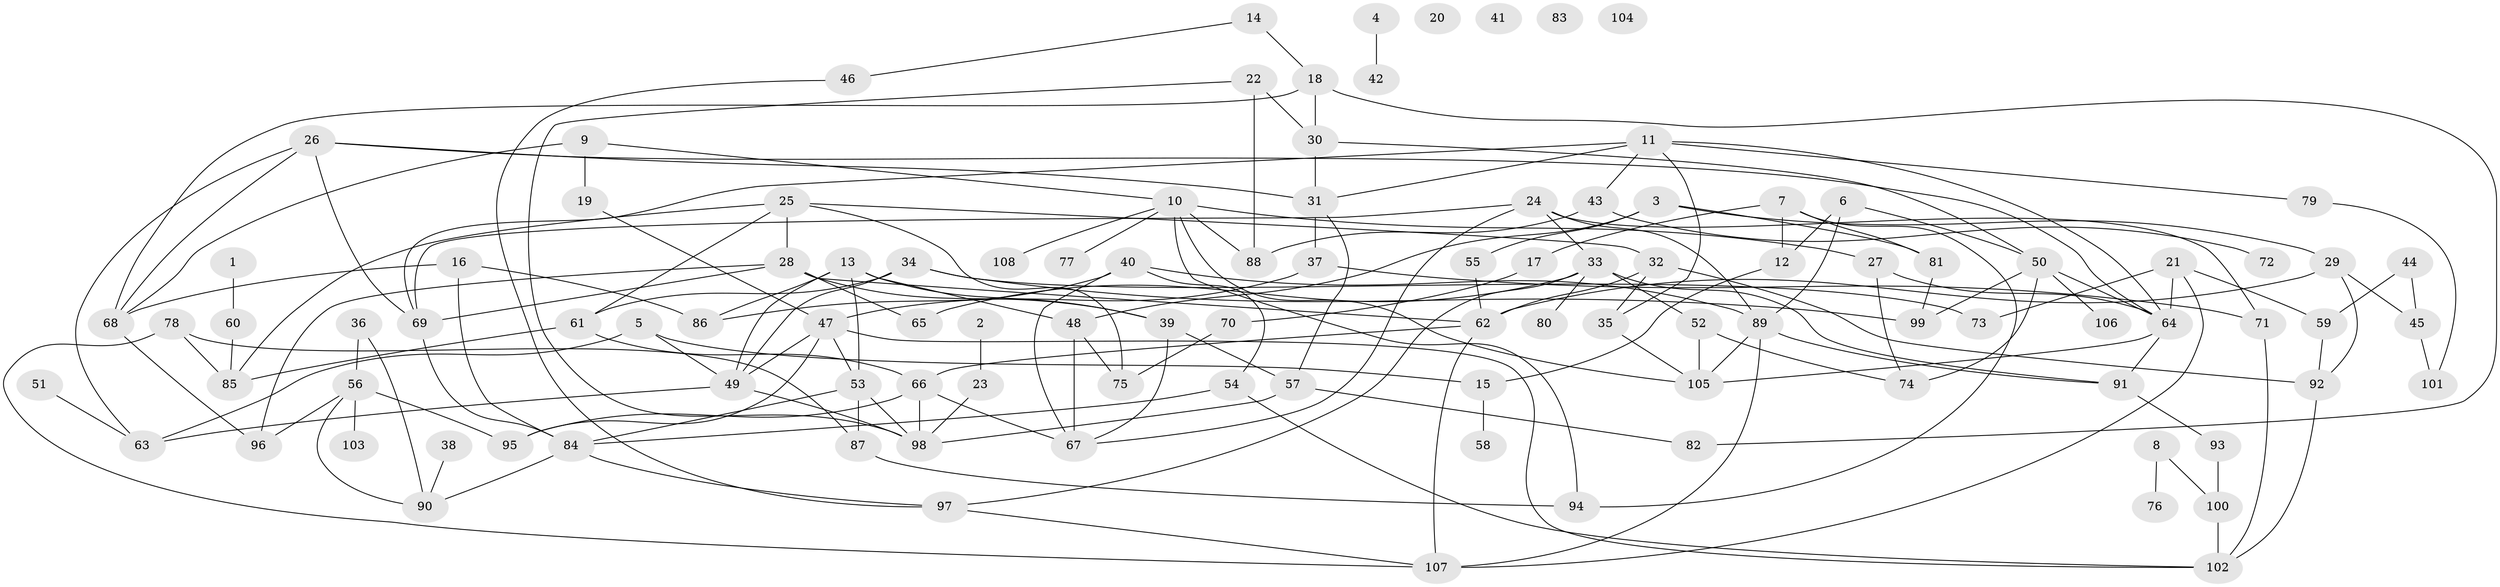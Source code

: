// Generated by graph-tools (version 1.1) at 2025/40/03/09/25 04:40:06]
// undirected, 108 vertices, 176 edges
graph export_dot {
graph [start="1"]
  node [color=gray90,style=filled];
  1;
  2;
  3;
  4;
  5;
  6;
  7;
  8;
  9;
  10;
  11;
  12;
  13;
  14;
  15;
  16;
  17;
  18;
  19;
  20;
  21;
  22;
  23;
  24;
  25;
  26;
  27;
  28;
  29;
  30;
  31;
  32;
  33;
  34;
  35;
  36;
  37;
  38;
  39;
  40;
  41;
  42;
  43;
  44;
  45;
  46;
  47;
  48;
  49;
  50;
  51;
  52;
  53;
  54;
  55;
  56;
  57;
  58;
  59;
  60;
  61;
  62;
  63;
  64;
  65;
  66;
  67;
  68;
  69;
  70;
  71;
  72;
  73;
  74;
  75;
  76;
  77;
  78;
  79;
  80;
  81;
  82;
  83;
  84;
  85;
  86;
  87;
  88;
  89;
  90;
  91;
  92;
  93;
  94;
  95;
  96;
  97;
  98;
  99;
  100;
  101;
  102;
  103;
  104;
  105;
  106;
  107;
  108;
  1 -- 60;
  2 -- 23;
  3 -- 29;
  3 -- 48;
  3 -- 55;
  3 -- 81;
  4 -- 42;
  5 -- 15;
  5 -- 49;
  5 -- 63;
  6 -- 12;
  6 -- 50;
  6 -- 89;
  7 -- 12;
  7 -- 17;
  7 -- 81;
  7 -- 94;
  8 -- 76;
  8 -- 100;
  9 -- 10;
  9 -- 19;
  9 -- 68;
  10 -- 27;
  10 -- 77;
  10 -- 88;
  10 -- 94;
  10 -- 105;
  10 -- 108;
  11 -- 31;
  11 -- 35;
  11 -- 43;
  11 -- 64;
  11 -- 69;
  11 -- 79;
  12 -- 15;
  13 -- 39;
  13 -- 48;
  13 -- 49;
  13 -- 53;
  13 -- 86;
  14 -- 18;
  14 -- 46;
  15 -- 58;
  16 -- 68;
  16 -- 84;
  16 -- 86;
  17 -- 70;
  18 -- 30;
  18 -- 68;
  18 -- 82;
  19 -- 47;
  21 -- 59;
  21 -- 64;
  21 -- 73;
  21 -- 107;
  22 -- 30;
  22 -- 88;
  22 -- 98;
  23 -- 98;
  24 -- 33;
  24 -- 67;
  24 -- 69;
  24 -- 71;
  24 -- 89;
  25 -- 28;
  25 -- 32;
  25 -- 61;
  25 -- 75;
  25 -- 85;
  26 -- 31;
  26 -- 63;
  26 -- 64;
  26 -- 68;
  26 -- 69;
  27 -- 64;
  27 -- 74;
  28 -- 39;
  28 -- 62;
  28 -- 65;
  28 -- 69;
  28 -- 96;
  29 -- 45;
  29 -- 62;
  29 -- 92;
  30 -- 31;
  30 -- 50;
  31 -- 37;
  31 -- 57;
  32 -- 35;
  32 -- 62;
  32 -- 92;
  33 -- 52;
  33 -- 65;
  33 -- 80;
  33 -- 91;
  33 -- 97;
  34 -- 49;
  34 -- 61;
  34 -- 73;
  34 -- 99;
  35 -- 105;
  36 -- 56;
  36 -- 90;
  37 -- 47;
  37 -- 71;
  38 -- 90;
  39 -- 57;
  39 -- 67;
  40 -- 54;
  40 -- 67;
  40 -- 86;
  40 -- 89;
  43 -- 72;
  43 -- 88;
  44 -- 45;
  44 -- 59;
  45 -- 101;
  46 -- 97;
  47 -- 49;
  47 -- 53;
  47 -- 95;
  47 -- 102;
  48 -- 67;
  48 -- 75;
  49 -- 63;
  49 -- 98;
  50 -- 64;
  50 -- 74;
  50 -- 99;
  50 -- 106;
  51 -- 63;
  52 -- 74;
  52 -- 105;
  53 -- 84;
  53 -- 87;
  53 -- 98;
  54 -- 84;
  54 -- 102;
  55 -- 62;
  56 -- 90;
  56 -- 95;
  56 -- 96;
  56 -- 103;
  57 -- 82;
  57 -- 98;
  59 -- 92;
  60 -- 85;
  61 -- 66;
  61 -- 85;
  62 -- 66;
  62 -- 107;
  64 -- 91;
  64 -- 105;
  66 -- 67;
  66 -- 95;
  66 -- 98;
  68 -- 96;
  69 -- 84;
  70 -- 75;
  71 -- 102;
  78 -- 85;
  78 -- 87;
  78 -- 107;
  79 -- 101;
  81 -- 99;
  84 -- 90;
  84 -- 97;
  87 -- 94;
  89 -- 91;
  89 -- 105;
  89 -- 107;
  91 -- 93;
  92 -- 102;
  93 -- 100;
  97 -- 107;
  100 -- 102;
}

